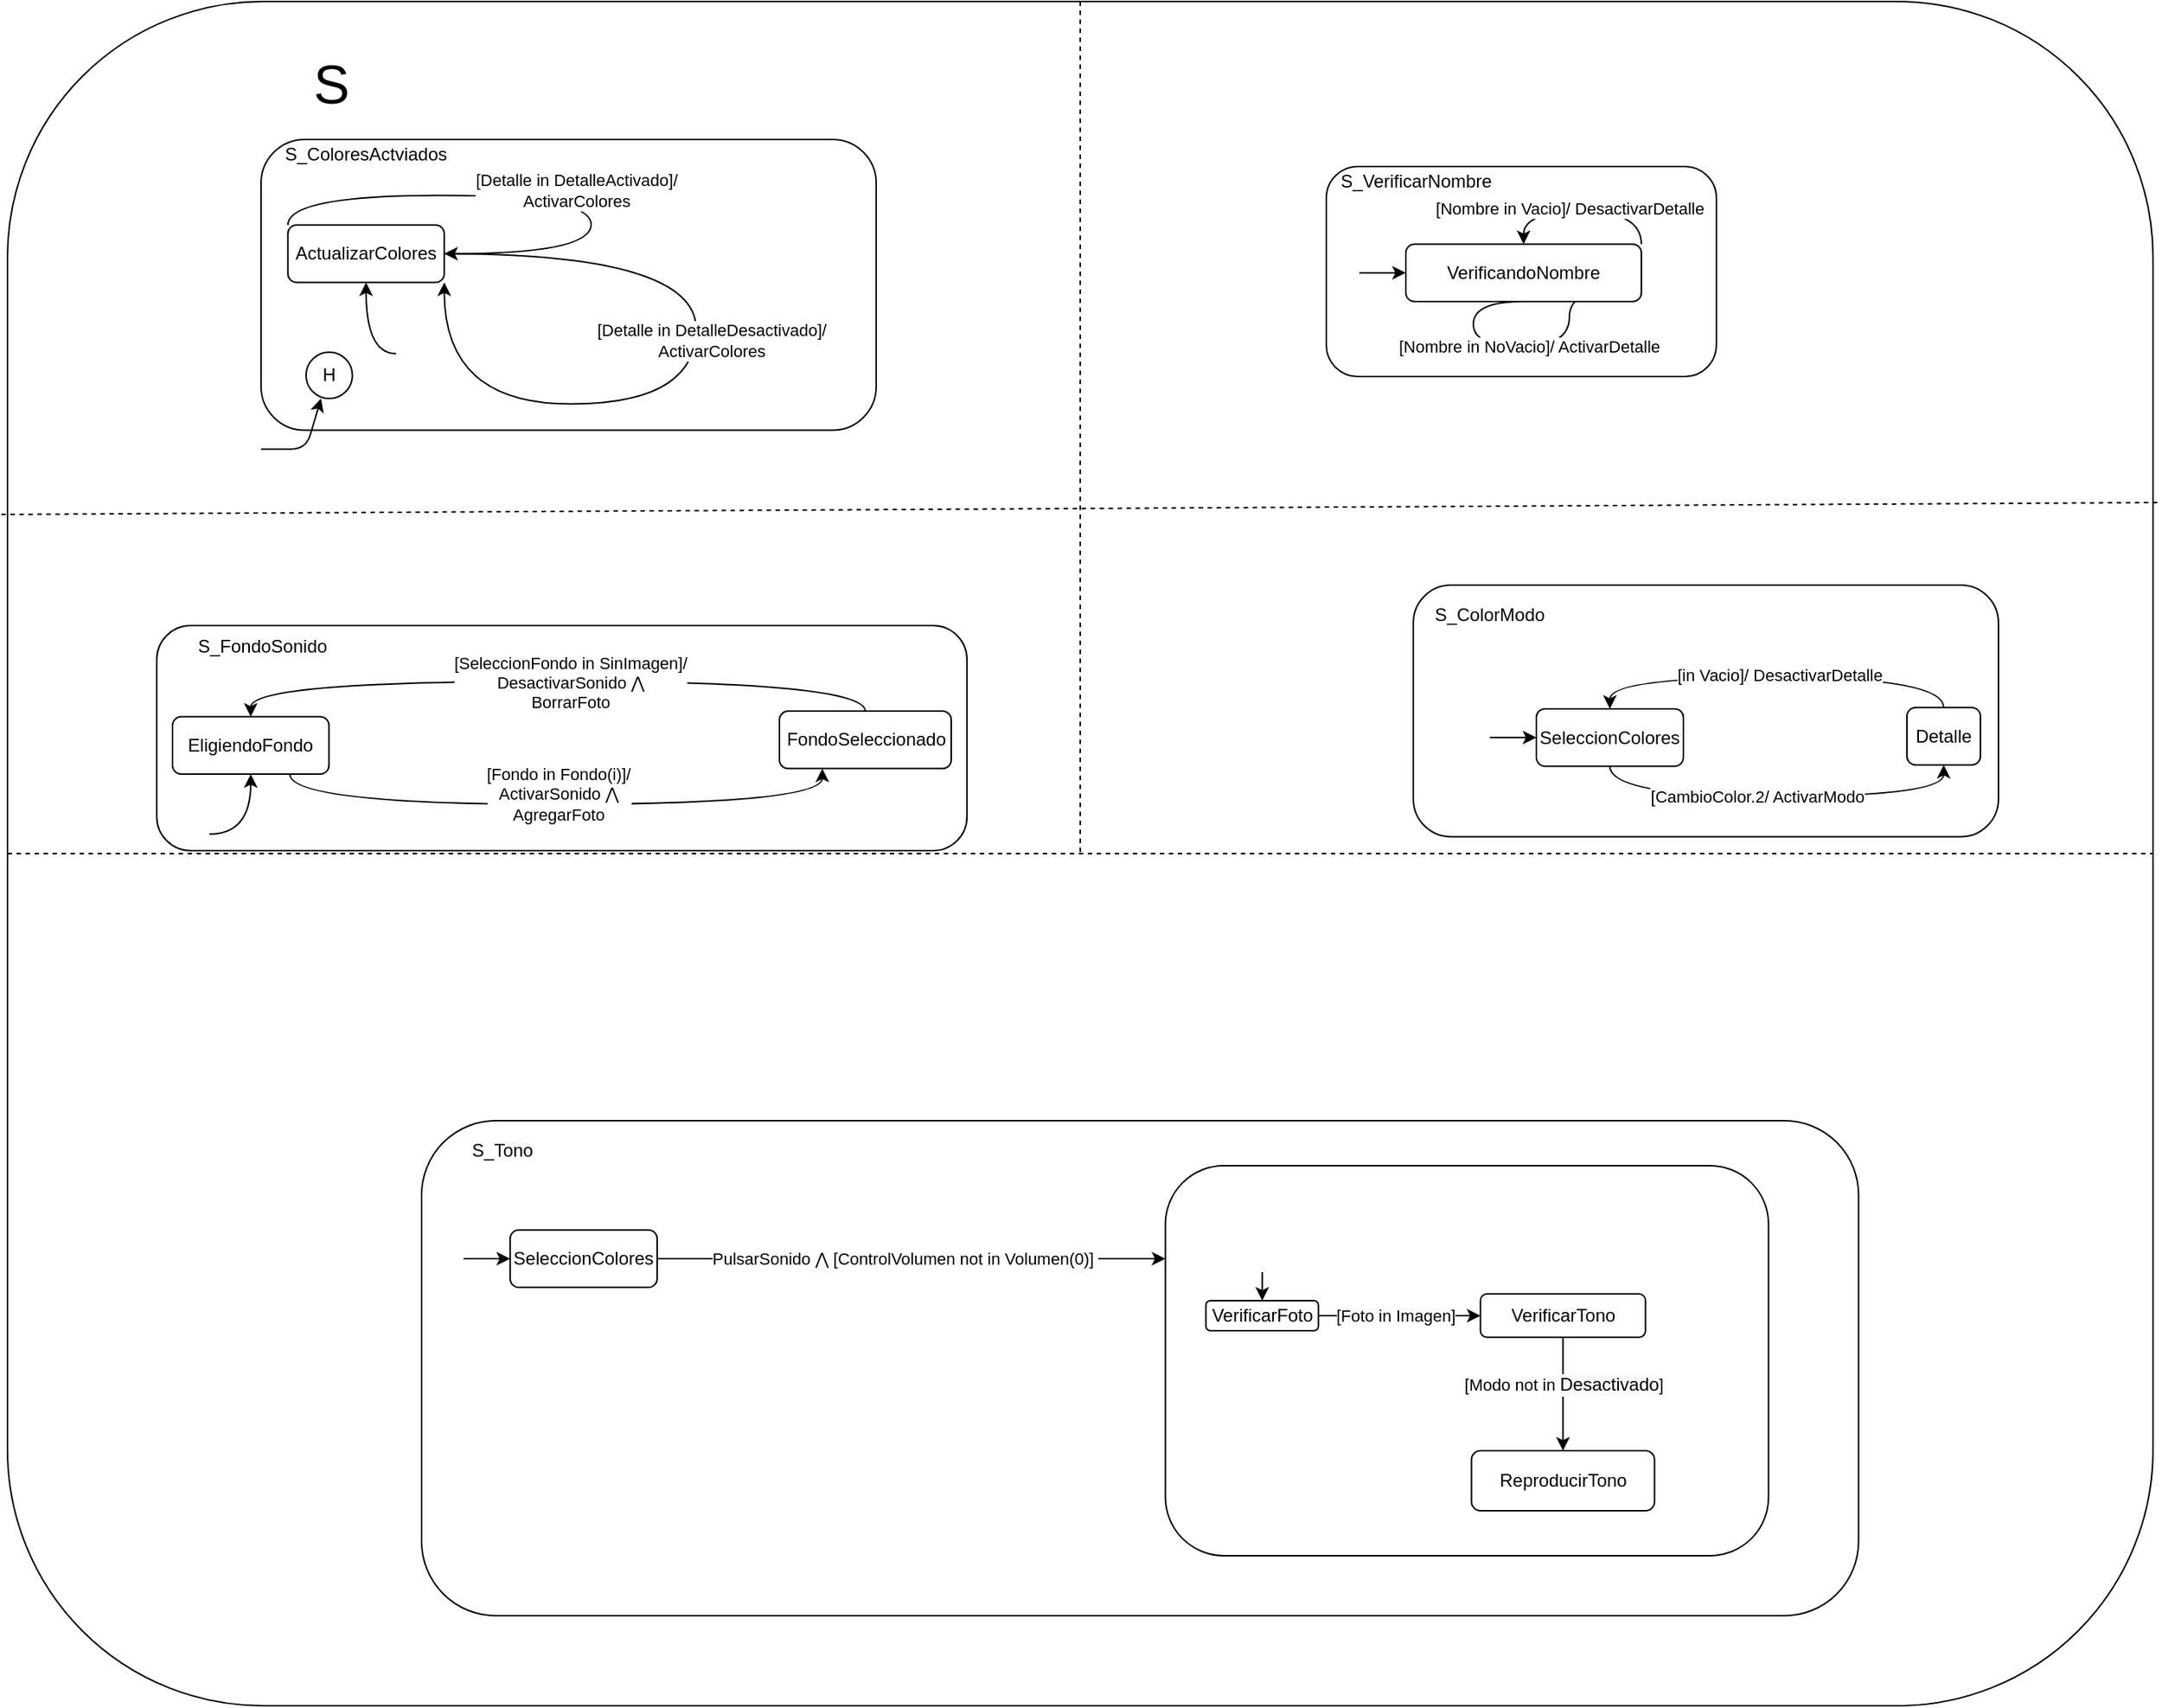 <mxfile version="14.8.1" type="github">
  <diagram id="xd14iFV3Z4DmUot1YnJN" name="Page-1">
    <mxGraphModel dx="3231" dy="576" grid="0" gridSize="10" guides="1" tooltips="1" connect="1" arrows="1" fold="1" page="0" pageScale="1" pageWidth="850" pageHeight="1100" math="0" shadow="0">
      <root>
        <mxCell id="0" />
        <mxCell id="1" parent="0" />
        <mxCell id="ow2gAG_0IgsjDUPVgIFo-1" value="" style="rounded=1;whiteSpace=wrap;html=1;" parent="1" vertex="1">
          <mxGeometry x="-1810" y="204" width="1430" height="1136" as="geometry" />
        </mxCell>
        <mxCell id="ow2gAG_0IgsjDUPVgIFo-58" value="" style="rounded=1;whiteSpace=wrap;html=1;shadow=0;glass=0;sketch=0;strokeColor=#000000;strokeWidth=1;fillColor=#ffffff;gradientColor=none;" parent="1" vertex="1">
          <mxGeometry x="-1534" y="950" width="957.75" height="330" as="geometry" />
        </mxCell>
        <mxCell id="ow2gAG_0IgsjDUPVgIFo-59" value="" style="rounded=1;whiteSpace=wrap;html=1;shadow=0;glass=0;sketch=0;strokeColor=#000000;strokeWidth=1;fillColor=#ffffff;gradientColor=none;" parent="1" vertex="1">
          <mxGeometry x="-873" y="593" width="390" height="167.76" as="geometry" />
        </mxCell>
        <mxCell id="ow2gAG_0IgsjDUPVgIFo-60" value="" style="rounded=1;whiteSpace=wrap;html=1;shadow=0;glass=0;sketch=0;strokeColor=#000000;strokeWidth=1;fillColor=#ffffff;gradientColor=none;" parent="1" vertex="1">
          <mxGeometry x="-931" y="314" width="260" height="140" as="geometry" />
        </mxCell>
        <mxCell id="ow2gAG_0IgsjDUPVgIFo-61" style="edgeStyle=orthogonalEdgeStyle;curved=1;rounded=0;orthogonalLoop=1;jettySize=auto;html=1;" parent="1" source="ow2gAG_0IgsjDUPVgIFo-62" target="ow2gAG_0IgsjDUPVgIFo-65" edge="1">
          <mxGeometry relative="1" as="geometry" />
        </mxCell>
        <mxCell id="ow2gAG_0IgsjDUPVgIFo-62" value="" style="shape=image;html=1;verticalAlign=top;verticalLabelPosition=bottom;labelBackgroundColor=#ffffff;imageAspect=0;aspect=fixed;image=https://cdn4.iconfinder.com/data/icons/essential-app-2/16/record-round-circle-dot-128.png;rounded=1;shadow=0;glass=0;sketch=0;strokeColor=#000000;strokeWidth=1;fillColor=#ffffff;gradientColor=none;" parent="1" vertex="1">
          <mxGeometry x="-927" y="375.86" width="18" height="18" as="geometry" />
        </mxCell>
        <mxCell id="ow2gAG_0IgsjDUPVgIFo-63" style="edgeStyle=orthogonalEdgeStyle;curved=1;rounded=0;orthogonalLoop=1;jettySize=auto;html=1;entryX=1;entryY=0.75;entryDx=0;entryDy=0;exitX=0.5;exitY=1;exitDx=0;exitDy=0;" parent="1" source="ow2gAG_0IgsjDUPVgIFo-65" target="ow2gAG_0IgsjDUPVgIFo-65" edge="1">
          <mxGeometry relative="1" as="geometry">
            <Array as="points">
              <mxPoint x="-833" y="434" />
              <mxPoint x="-769" y="434" />
              <mxPoint x="-769" y="394" />
            </Array>
          </mxGeometry>
        </mxCell>
        <mxCell id="ow2gAG_0IgsjDUPVgIFo-64" value="[Nombre&amp;nbsp;in NoVacio]/ ActivarDetalle" style="edgeLabel;html=1;align=center;verticalAlign=middle;resizable=0;points=[];" parent="ow2gAG_0IgsjDUPVgIFo-63" vertex="1" connectable="0">
          <mxGeometry x="-0.271" y="2" relative="1" as="geometry">
            <mxPoint x="22" y="2" as="offset" />
          </mxGeometry>
        </mxCell>
        <mxCell id="ow2gAG_0IgsjDUPVgIFo-65" value="VerificandoNombre" style="rounded=1;whiteSpace=wrap;html=1;shadow=0;glass=0;sketch=0;strokeColor=#000000;strokeWidth=1;fillColor=#ffffff;gradientColor=none;" parent="1" vertex="1">
          <mxGeometry x="-878" y="365.74" width="157" height="38.25" as="geometry" />
        </mxCell>
        <mxCell id="ow2gAG_0IgsjDUPVgIFo-66" style="edgeStyle=orthogonalEdgeStyle;curved=1;rounded=0;orthogonalLoop=1;jettySize=auto;html=1;entryX=0.5;entryY=0;entryDx=0;entryDy=0;exitX=1;exitY=0;exitDx=0;exitDy=0;" parent="1" source="ow2gAG_0IgsjDUPVgIFo-65" target="ow2gAG_0IgsjDUPVgIFo-65" edge="1">
          <mxGeometry relative="1" as="geometry">
            <Array as="points">
              <mxPoint x="-721" y="366" />
              <mxPoint x="-721" y="344" />
              <mxPoint x="-833" y="344" />
            </Array>
          </mxGeometry>
        </mxCell>
        <mxCell id="ow2gAG_0IgsjDUPVgIFo-67" value="[Nombre in Vacio]/ DesactivarDetalle" style="edgeLabel;html=1;align=center;verticalAlign=middle;resizable=0;points=[];" parent="ow2gAG_0IgsjDUPVgIFo-66" vertex="1" connectable="0">
          <mxGeometry x="-0.162" relative="1" as="geometry">
            <mxPoint x="-19" y="-2" as="offset" />
          </mxGeometry>
        </mxCell>
        <mxCell id="ow2gAG_0IgsjDUPVgIFo-68" value="S_VerificarNombre" style="text;html=1;strokeColor=none;fillColor=none;align=center;verticalAlign=middle;whiteSpace=wrap;rounded=0;shadow=0;glass=0;sketch=0;" parent="1" vertex="1">
          <mxGeometry x="-891" y="314" width="40" height="20" as="geometry" />
        </mxCell>
        <mxCell id="ow2gAG_0IgsjDUPVgIFo-79" value="" style="rounded=1;whiteSpace=wrap;html=1;shadow=0;glass=0;sketch=0;strokeColor=#000000;strokeWidth=1;fillColor=#ffffff;gradientColor=none;" parent="1" vertex="1">
          <mxGeometry x="-1710.5" y="620" width="540" height="150" as="geometry" />
        </mxCell>
        <mxCell id="ow2gAG_0IgsjDUPVgIFo-80" style="edgeStyle=orthogonalEdgeStyle;curved=1;rounded=0;orthogonalLoop=1;jettySize=auto;html=1;entryX=0.5;entryY=1;entryDx=0;entryDy=0;exitX=1;exitY=0.5;exitDx=0;exitDy=0;" parent="1" source="ow2gAG_0IgsjDUPVgIFo-81" target="ow2gAG_0IgsjDUPVgIFo-82" edge="1">
          <mxGeometry relative="1" as="geometry">
            <Array as="points">
              <mxPoint x="-1647.5" y="759" />
            </Array>
          </mxGeometry>
        </mxCell>
        <mxCell id="ow2gAG_0IgsjDUPVgIFo-81" value="" style="shape=image;html=1;verticalAlign=top;verticalLabelPosition=bottom;labelBackgroundColor=#ffffff;imageAspect=0;aspect=fixed;image=https://cdn4.iconfinder.com/data/icons/essential-app-2/16/record-round-circle-dot-128.png;rounded=1;shadow=0;glass=0;sketch=0;strokeColor=#000000;strokeWidth=1;fillColor=#ffffff;gradientColor=none;" parent="1" vertex="1">
          <mxGeometry x="-1693.5" y="750" width="18" height="18" as="geometry" />
        </mxCell>
        <mxCell id="ow2gAG_0IgsjDUPVgIFo-82" value="EligiendoFondo" style="rounded=1;whiteSpace=wrap;html=1;shadow=0;glass=0;sketch=0;strokeColor=#000000;strokeWidth=1;fillColor=#ffffff;gradientColor=none;" parent="1" vertex="1">
          <mxGeometry x="-1700" y="680.75" width="104.25" height="38.25" as="geometry" />
        </mxCell>
        <mxCell id="ow2gAG_0IgsjDUPVgIFo-83" value="S_FondoSonido" style="text;html=1;strokeColor=none;fillColor=none;align=center;verticalAlign=middle;whiteSpace=wrap;rounded=0;shadow=0;glass=0;sketch=0;" parent="1" vertex="1">
          <mxGeometry x="-1660.5" y="623.75" width="40" height="20" as="geometry" />
        </mxCell>
        <mxCell id="ow2gAG_0IgsjDUPVgIFo-84" style="edgeStyle=orthogonalEdgeStyle;curved=1;rounded=0;orthogonalLoop=1;jettySize=auto;html=1;entryX=0.5;entryY=0;entryDx=0;entryDy=0;exitX=0.5;exitY=0;exitDx=0;exitDy=0;" parent="1" source="ow2gAG_0IgsjDUPVgIFo-86" target="ow2gAG_0IgsjDUPVgIFo-82" edge="1">
          <mxGeometry relative="1" as="geometry" />
        </mxCell>
        <mxCell id="ow2gAG_0IgsjDUPVgIFo-85" value="[SeleccionFondo in SinImagen]/&lt;br&gt;DesactivarSonido ⋀&lt;br&gt;BorrarFoto" style="edgeLabel;html=1;align=center;verticalAlign=middle;resizable=0;points=[];" parent="ow2gAG_0IgsjDUPVgIFo-84" vertex="1" connectable="0">
          <mxGeometry x="-0.108" y="1" relative="1" as="geometry">
            <mxPoint x="-15" as="offset" />
          </mxGeometry>
        </mxCell>
        <mxCell id="ow2gAG_0IgsjDUPVgIFo-86" value="FondoSeleccionado" style="rounded=1;whiteSpace=wrap;html=1;shadow=0;glass=0;sketch=0;strokeColor=#000000;strokeWidth=1;fillColor=#ffffff;gradientColor=none;" parent="1" vertex="1">
          <mxGeometry x="-1295.5" y="677.05" width="114.5" height="38.25" as="geometry" />
        </mxCell>
        <mxCell id="ow2gAG_0IgsjDUPVgIFo-87" style="edgeStyle=orthogonalEdgeStyle;curved=1;rounded=0;orthogonalLoop=1;jettySize=auto;html=1;entryX=0.25;entryY=1;entryDx=0;entryDy=0;exitX=0.75;exitY=1;exitDx=0;exitDy=0;" parent="1" source="ow2gAG_0IgsjDUPVgIFo-82" target="ow2gAG_0IgsjDUPVgIFo-86" edge="1">
          <mxGeometry relative="1" as="geometry">
            <mxPoint x="-1539.13" y="699.862" as="sourcePoint" />
          </mxGeometry>
        </mxCell>
        <mxCell id="ow2gAG_0IgsjDUPVgIFo-88" value="[Fondo in Fondo(i)]/&lt;br&gt;&lt;span id=&quot;docs-internal-guid-8772f5fa-7fff-3052-a0d8-ee5ba60bb537&quot;&gt;&lt;span style=&quot;background-color: transparent ; vertical-align: baseline&quot;&gt;ActivarSonido ⋀&lt;br&gt;AgregarFoto&lt;br&gt;&lt;span style=&quot;color: rgba(0 , 0 , 0 , 0) ; font-family: monospace ; font-size: 0px ; background-color: rgb(248 , 249 , 250)&quot;&gt;3CmxGraphModel%3E%3Croot%3E%3CmxCell%20id%3D%220%22%2F%3E%3CmxCell%20id%3D%221%22%20parent%3D%220%22%2F%3E%3CmxCell%20id%3D%222%22%20value%3D%22Fondo(i)%22%20style%3D%22rounded%3D1%3BwhiteSpace%3Dwrap%3Bhtml%3D1%3Bshadow%3D0%3Bglass%3D0%3Bsketch%3D0%3BstrokeColor%3D%23000000%3BstrokeWidth%3D1%3BfillColor%3D%23ffffff%3BgradientColor%3Dnone%3B%22%20vertex%3D%221%22%20parent%3D%221%22%3E%3CmxGeometry%20x%3D%221100%22%20y%3D%22904.25%22%20width%3D%2290%22%20height%3D%2221.5%22%20as%3D%22geometry%22%2F%3E%3C%2FmxCell%3E%3C%2Froot%3E%3C%2FmxGraphModel%3E&lt;/span&gt;&lt;br&gt;&lt;/span&gt;&lt;/span&gt;" style="edgeLabel;html=1;align=center;verticalAlign=middle;resizable=0;points=[];" parent="ow2gAG_0IgsjDUPVgIFo-87" vertex="1" connectable="0">
          <mxGeometry x="0.207" relative="1" as="geometry">
            <mxPoint x="-42" as="offset" />
          </mxGeometry>
        </mxCell>
        <mxCell id="ow2gAG_0IgsjDUPVgIFo-89" value="S_ColorModo" style="text;html=1;strokeColor=none;fillColor=none;align=center;verticalAlign=middle;whiteSpace=wrap;rounded=0;shadow=0;glass=0;sketch=0;" parent="1" vertex="1">
          <mxGeometry x="-842" y="603" width="40" height="20" as="geometry" />
        </mxCell>
        <mxCell id="ow2gAG_0IgsjDUPVgIFo-90" style="edgeStyle=orthogonalEdgeStyle;curved=1;rounded=0;orthogonalLoop=1;jettySize=auto;html=1;" parent="1" source="ow2gAG_0IgsjDUPVgIFo-91" target="ow2gAG_0IgsjDUPVgIFo-94" edge="1">
          <mxGeometry relative="1" as="geometry" />
        </mxCell>
        <mxCell id="ow2gAG_0IgsjDUPVgIFo-91" value="" style="shape=image;html=1;verticalAlign=top;verticalLabelPosition=bottom;labelBackgroundColor=#ffffff;imageAspect=0;aspect=fixed;image=https://cdn4.iconfinder.com/data/icons/essential-app-2/16/record-round-circle-dot-128.png;rounded=1;shadow=0;glass=0;sketch=0;strokeColor=#000000;strokeWidth=1;fillColor=#ffffff;gradientColor=none;" parent="1" vertex="1">
          <mxGeometry x="-840" y="685.6" width="18" height="18" as="geometry" />
        </mxCell>
        <mxCell id="ow2gAG_0IgsjDUPVgIFo-92" style="edgeStyle=orthogonalEdgeStyle;curved=1;rounded=0;orthogonalLoop=1;jettySize=auto;html=1;entryX=0.5;entryY=1;entryDx=0;entryDy=0;exitX=0.5;exitY=1;exitDx=0;exitDy=0;" parent="1" source="ow2gAG_0IgsjDUPVgIFo-94" target="ow2gAG_0IgsjDUPVgIFo-97" edge="1">
          <mxGeometry relative="1" as="geometry" />
        </mxCell>
        <mxCell id="ow2gAG_0IgsjDUPVgIFo-93" value="[CambioColor.2/ ActivarModo" style="edgeLabel;html=1;align=center;verticalAlign=middle;resizable=0;points=[];" parent="ow2gAG_0IgsjDUPVgIFo-92" vertex="1" connectable="0">
          <mxGeometry x="-0.271" y="2" relative="1" as="geometry">
            <mxPoint x="22" y="2" as="offset" />
          </mxGeometry>
        </mxCell>
        <mxCell id="ow2gAG_0IgsjDUPVgIFo-94" value="SeleccionColores" style="rounded=1;whiteSpace=wrap;html=1;shadow=0;glass=0;sketch=0;strokeColor=#000000;strokeWidth=1;fillColor=#ffffff;gradientColor=none;" parent="1" vertex="1">
          <mxGeometry x="-791" y="675.48" width="98" height="38.25" as="geometry" />
        </mxCell>
        <mxCell id="ow2gAG_0IgsjDUPVgIFo-95" style="edgeStyle=orthogonalEdgeStyle;curved=1;rounded=0;orthogonalLoop=1;jettySize=auto;html=1;entryX=0.5;entryY=0;entryDx=0;entryDy=0;exitX=0.5;exitY=0;exitDx=0;exitDy=0;" parent="1" source="ow2gAG_0IgsjDUPVgIFo-97" target="ow2gAG_0IgsjDUPVgIFo-94" edge="1">
          <mxGeometry relative="1" as="geometry" />
        </mxCell>
        <mxCell id="ow2gAG_0IgsjDUPVgIFo-96" value="[in Vacio]/ DesactivarDetalle" style="edgeLabel;html=1;align=center;verticalAlign=middle;resizable=0;points=[];" parent="ow2gAG_0IgsjDUPVgIFo-95" vertex="1" connectable="0">
          <mxGeometry x="-0.162" relative="1" as="geometry">
            <mxPoint x="-19" y="-2" as="offset" />
          </mxGeometry>
        </mxCell>
        <mxCell id="ow2gAG_0IgsjDUPVgIFo-97" value="Detalle" style="rounded=1;whiteSpace=wrap;html=1;shadow=0;glass=0;sketch=0;strokeColor=#000000;strokeWidth=1;fillColor=#ffffff;gradientColor=none;" parent="1" vertex="1">
          <mxGeometry x="-544" y="674.62" width="49" height="38.25" as="geometry" />
        </mxCell>
        <mxCell id="ow2gAG_0IgsjDUPVgIFo-98" style="edgeStyle=orthogonalEdgeStyle;curved=1;rounded=0;orthogonalLoop=1;jettySize=auto;html=1;" parent="1" source="ow2gAG_0IgsjDUPVgIFo-99" target="ow2gAG_0IgsjDUPVgIFo-102" edge="1">
          <mxGeometry relative="1" as="geometry" />
        </mxCell>
        <mxCell id="ow2gAG_0IgsjDUPVgIFo-99" value="" style="shape=image;html=1;verticalAlign=top;verticalLabelPosition=bottom;labelBackgroundColor=#ffffff;imageAspect=0;aspect=fixed;image=https://cdn4.iconfinder.com/data/icons/essential-app-2/16/record-round-circle-dot-128.png;rounded=1;shadow=0;glass=0;sketch=0;strokeColor=#000000;strokeWidth=1;fillColor=#ffffff;gradientColor=none;" parent="1" vertex="1">
          <mxGeometry x="-1524" y="1033" width="18" height="18" as="geometry" />
        </mxCell>
        <mxCell id="ow2gAG_0IgsjDUPVgIFo-100" style="edgeStyle=orthogonalEdgeStyle;curved=1;rounded=0;orthogonalLoop=1;jettySize=auto;html=1;exitX=1;exitY=0.5;exitDx=0;exitDy=0;" parent="1" source="ow2gAG_0IgsjDUPVgIFo-102" edge="1">
          <mxGeometry relative="1" as="geometry">
            <mxPoint x="-1038.25" y="1042" as="targetPoint" />
          </mxGeometry>
        </mxCell>
        <mxCell id="ow2gAG_0IgsjDUPVgIFo-101" value="PulsarSonido ⋀ [ControlVolumen not in Volumen(0)]&amp;nbsp;&lt;br&gt;" style="edgeLabel;html=1;align=center;verticalAlign=middle;resizable=0;points=[];" parent="ow2gAG_0IgsjDUPVgIFo-100" vertex="1" connectable="0">
          <mxGeometry x="-0.271" y="2" relative="1" as="geometry">
            <mxPoint x="41" y="2" as="offset" />
          </mxGeometry>
        </mxCell>
        <mxCell id="ow2gAG_0IgsjDUPVgIFo-102" value="SeleccionColores" style="rounded=1;whiteSpace=wrap;html=1;shadow=0;glass=0;sketch=0;strokeColor=#000000;strokeWidth=1;fillColor=#ffffff;gradientColor=none;" parent="1" vertex="1">
          <mxGeometry x="-1475" y="1022.88" width="98" height="38.25" as="geometry" />
        </mxCell>
        <mxCell id="ow2gAG_0IgsjDUPVgIFo-103" value="" style="rounded=1;whiteSpace=wrap;html=1;shadow=0;glass=0;sketch=0;strokeColor=#000000;strokeWidth=1;fillColor=#ffffff;gradientColor=none;" parent="1" vertex="1">
          <mxGeometry x="-1038.25" y="980" width="402" height="260" as="geometry" />
        </mxCell>
        <mxCell id="ow2gAG_0IgsjDUPVgIFo-104" style="edgeStyle=orthogonalEdgeStyle;curved=1;rounded=0;orthogonalLoop=1;jettySize=auto;html=1;entryX=0;entryY=0.5;entryDx=0;entryDy=0;" parent="1" source="ow2gAG_0IgsjDUPVgIFo-106" target="ow2gAG_0IgsjDUPVgIFo-111" edge="1">
          <mxGeometry relative="1" as="geometry" />
        </mxCell>
        <mxCell id="ow2gAG_0IgsjDUPVgIFo-105" value="[Foto in Imagen]" style="edgeLabel;html=1;align=center;verticalAlign=middle;resizable=0;points=[];" parent="ow2gAG_0IgsjDUPVgIFo-104" vertex="1" connectable="0">
          <mxGeometry x="-0.378" y="-1" relative="1" as="geometry">
            <mxPoint x="17" y="-1" as="offset" />
          </mxGeometry>
        </mxCell>
        <mxCell id="ow2gAG_0IgsjDUPVgIFo-106" value="VerificarFoto" style="rounded=1;whiteSpace=wrap;html=1;shadow=0;glass=0;sketch=0;strokeColor=#000000;strokeWidth=1;fillColor=#ffffff;gradientColor=none;" parent="1" vertex="1">
          <mxGeometry x="-1011.25" y="1070" width="75" height="20" as="geometry" />
        </mxCell>
        <mxCell id="ow2gAG_0IgsjDUPVgIFo-107" value="" style="edgeStyle=orthogonalEdgeStyle;curved=1;rounded=0;orthogonalLoop=1;jettySize=auto;html=1;" parent="1" source="ow2gAG_0IgsjDUPVgIFo-108" target="ow2gAG_0IgsjDUPVgIFo-106" edge="1">
          <mxGeometry relative="1" as="geometry" />
        </mxCell>
        <mxCell id="ow2gAG_0IgsjDUPVgIFo-108" value="" style="shape=image;html=1;verticalAlign=top;verticalLabelPosition=bottom;labelBackgroundColor=#ffffff;imageAspect=0;aspect=fixed;image=https://cdn4.iconfinder.com/data/icons/essential-app-2/16/record-round-circle-dot-128.png;rounded=1;shadow=0;glass=0;sketch=0;strokeColor=#000000;strokeWidth=1;fillColor=#ffffff;gradientColor=none;" parent="1" vertex="1">
          <mxGeometry x="-982.75" y="1033" width="18" height="18" as="geometry" />
        </mxCell>
        <mxCell id="ow2gAG_0IgsjDUPVgIFo-109" style="edgeStyle=orthogonalEdgeStyle;curved=1;rounded=0;orthogonalLoop=1;jettySize=auto;html=1;entryX=0.5;entryY=0;entryDx=0;entryDy=0;" parent="1" source="ow2gAG_0IgsjDUPVgIFo-111" target="ow2gAG_0IgsjDUPVgIFo-112" edge="1">
          <mxGeometry relative="1" as="geometry" />
        </mxCell>
        <mxCell id="ow2gAG_0IgsjDUPVgIFo-110" value="[Modo not in&amp;nbsp;&lt;span style=&quot;font-size: 12px ; background-color: rgb(248 , 249 , 250)&quot;&gt;Desactivado&lt;/span&gt;]" style="edgeLabel;html=1;align=center;verticalAlign=middle;resizable=0;points=[];" parent="ow2gAG_0IgsjDUPVgIFo-109" vertex="1" connectable="0">
          <mxGeometry x="-0.168" relative="1" as="geometry">
            <mxPoint as="offset" />
          </mxGeometry>
        </mxCell>
        <mxCell id="ow2gAG_0IgsjDUPVgIFo-111" value="VerificarTono" style="rounded=1;whiteSpace=wrap;html=1;shadow=0;glass=0;sketch=0;strokeColor=#000000;strokeWidth=1;fillColor=#ffffff;gradientColor=none;" parent="1" vertex="1">
          <mxGeometry x="-828.25" y="1065.56" width="110" height="28.87" as="geometry" />
        </mxCell>
        <mxCell id="ow2gAG_0IgsjDUPVgIFo-112" value="ReproducirTono" style="rounded=1;whiteSpace=wrap;html=1;shadow=0;glass=0;sketch=0;strokeColor=#000000;strokeWidth=1;fillColor=#ffffff;gradientColor=none;" parent="1" vertex="1">
          <mxGeometry x="-834.25" y="1170" width="122" height="40" as="geometry" />
        </mxCell>
        <mxCell id="ow2gAG_0IgsjDUPVgIFo-113" value="S_Tono" style="text;html=1;strokeColor=none;fillColor=none;align=center;verticalAlign=middle;whiteSpace=wrap;rounded=0;shadow=0;glass=0;sketch=0;" parent="1" vertex="1">
          <mxGeometry x="-1500" y="960" width="40" height="20" as="geometry" />
        </mxCell>
        <mxCell id="ow2gAG_0IgsjDUPVgIFo-118" value="" style="endArrow=none;dashed=1;html=1;entryX=1;entryY=0.5;entryDx=0;entryDy=0;exitX=0;exitY=0.5;exitDx=0;exitDy=0;" parent="1" source="ow2gAG_0IgsjDUPVgIFo-1" target="ow2gAG_0IgsjDUPVgIFo-1" edge="1">
          <mxGeometry width="50" height="50" relative="1" as="geometry">
            <mxPoint x="-900" y="1040" as="sourcePoint" />
            <mxPoint x="-850" y="990" as="targetPoint" />
          </mxGeometry>
        </mxCell>
        <mxCell id="ow2gAG_0IgsjDUPVgIFo-119" value="" style="endArrow=none;dashed=1;html=1;exitX=0.5;exitY=0;exitDx=0;exitDy=0;" parent="1" source="ow2gAG_0IgsjDUPVgIFo-1" edge="1">
          <mxGeometry width="50" height="50" relative="1" as="geometry">
            <mxPoint x="-1290.0" y="390.0" as="sourcePoint" />
            <mxPoint x="-1095" y="772" as="targetPoint" />
          </mxGeometry>
        </mxCell>
        <mxCell id="ow2gAG_0IgsjDUPVgIFo-120" value="" style="endArrow=none;dashed=1;html=1;exitX=1.002;exitY=0.294;exitDx=0;exitDy=0;entryX=-0.003;entryY=0.301;entryDx=0;entryDy=0;entryPerimeter=0;exitPerimeter=0;" parent="1" source="ow2gAG_0IgsjDUPVgIFo-1" target="ow2gAG_0IgsjDUPVgIFo-1" edge="1">
          <mxGeometry width="50" height="50" relative="1" as="geometry">
            <mxPoint x="-1085" y="320" as="sourcePoint" />
            <mxPoint x="-1085" y="959" as="targetPoint" />
          </mxGeometry>
        </mxCell>
        <mxCell id="-3oenE4ugL9oatwC_BDJ-202" value="&lt;font style=&quot;font-size: 36px&quot;&gt;S&lt;/font&gt;" style="text;html=1;strokeColor=none;fillColor=none;align=center;verticalAlign=middle;whiteSpace=wrap;rounded=0;" vertex="1" parent="1">
          <mxGeometry x="-1693.5" y="226" width="197.5" height="66" as="geometry" />
        </mxCell>
        <mxCell id="-3oenE4ugL9oatwC_BDJ-203" value="" style="rounded=1;whiteSpace=wrap;html=1;shadow=0;glass=0;sketch=0;strokeColor=#000000;strokeWidth=1;fillColor=#ffffff;gradientColor=none;" vertex="1" parent="1">
          <mxGeometry x="-1641" y="296" width="410" height="193.75" as="geometry" />
        </mxCell>
        <mxCell id="-3oenE4ugL9oatwC_BDJ-204" style="edgeStyle=orthogonalEdgeStyle;curved=1;rounded=0;orthogonalLoop=1;jettySize=auto;html=1;entryX=0.5;entryY=1;entryDx=0;entryDy=0;exitX=0;exitY=0.5;exitDx=0;exitDy=0;" edge="1" parent="1" source="-3oenE4ugL9oatwC_BDJ-205" target="-3oenE4ugL9oatwC_BDJ-206">
          <mxGeometry relative="1" as="geometry" />
        </mxCell>
        <mxCell id="-3oenE4ugL9oatwC_BDJ-205" value="" style="shape=image;html=1;verticalAlign=top;verticalLabelPosition=bottom;labelBackgroundColor=#ffffff;imageAspect=0;aspect=fixed;image=https://cdn4.iconfinder.com/data/icons/essential-app-2/16/record-round-circle-dot-128.png;rounded=1;shadow=0;glass=0;sketch=0;strokeColor=#000000;strokeWidth=1;fillColor=#ffffff;gradientColor=none;" vertex="1" parent="1">
          <mxGeometry x="-1551" y="429.74" width="18" height="18" as="geometry" />
        </mxCell>
        <mxCell id="-3oenE4ugL9oatwC_BDJ-206" value="ActualizarColores" style="rounded=1;whiteSpace=wrap;html=1;shadow=0;glass=0;sketch=0;strokeColor=#000000;strokeWidth=1;fillColor=#ffffff;gradientColor=none;" vertex="1" parent="1">
          <mxGeometry x="-1623.13" y="353" width="104.25" height="38.25" as="geometry" />
        </mxCell>
        <mxCell id="-3oenE4ugL9oatwC_BDJ-207" value="S_ColoresActviados" style="text;html=1;strokeColor=none;fillColor=none;align=center;verticalAlign=middle;whiteSpace=wrap;rounded=0;shadow=0;glass=0;sketch=0;" vertex="1" parent="1">
          <mxGeometry x="-1591" y="296" width="40" height="20" as="geometry" />
        </mxCell>
        <mxCell id="-3oenE4ugL9oatwC_BDJ-208" value="H" style="ellipse;whiteSpace=wrap;html=1;aspect=fixed;rounded=0;shadow=0;glass=0;sketch=0;strokeColor=#000000;strokeWidth=1;fillColor=#ffffff;gradientColor=none;" vertex="1" parent="1">
          <mxGeometry x="-1611" y="437.75" width="30.87" height="30.87" as="geometry" />
        </mxCell>
        <mxCell id="-3oenE4ugL9oatwC_BDJ-209" value="" style="endArrow=classic;html=1;" edge="1" parent="1">
          <mxGeometry width="50" height="50" relative="1" as="geometry">
            <mxPoint x="-1641" y="502.37" as="sourcePoint" />
            <mxPoint x="-1601" y="468.62" as="targetPoint" />
            <Array as="points">
              <mxPoint x="-1611" y="502.37" />
            </Array>
          </mxGeometry>
        </mxCell>
        <mxCell id="-3oenE4ugL9oatwC_BDJ-210" style="edgeStyle=orthogonalEdgeStyle;curved=1;rounded=0;orthogonalLoop=1;jettySize=auto;html=1;entryX=1;entryY=0.5;entryDx=0;entryDy=0;exitX=0;exitY=0;exitDx=0;exitDy=0;" edge="1" parent="1" source="-3oenE4ugL9oatwC_BDJ-206" target="-3oenE4ugL9oatwC_BDJ-206">
          <mxGeometry relative="1" as="geometry">
            <Array as="points">
              <mxPoint x="-1623" y="333.25" />
              <mxPoint x="-1421" y="333.25" />
              <mxPoint x="-1421" y="372.25" />
            </Array>
          </mxGeometry>
        </mxCell>
        <mxCell id="-3oenE4ugL9oatwC_BDJ-211" value="[Detalle in DetalleActivado]/&lt;br&gt;ActivarColores" style="edgeLabel;html=1;align=center;verticalAlign=middle;resizable=0;points=[];" vertex="1" connectable="0" parent="-3oenE4ugL9oatwC_BDJ-210">
          <mxGeometry x="0.01" y="-1" relative="1" as="geometry">
            <mxPoint x="31" y="-5" as="offset" />
          </mxGeometry>
        </mxCell>
        <mxCell id="-3oenE4ugL9oatwC_BDJ-212" style="edgeStyle=orthogonalEdgeStyle;curved=1;rounded=0;orthogonalLoop=1;jettySize=auto;html=1;entryX=1;entryY=1;entryDx=0;entryDy=0;exitX=1;exitY=0.5;exitDx=0;exitDy=0;" edge="1" parent="1" source="-3oenE4ugL9oatwC_BDJ-206" target="-3oenE4ugL9oatwC_BDJ-206">
          <mxGeometry relative="1" as="geometry">
            <Array as="points">
              <mxPoint x="-1351" y="372.25" />
              <mxPoint x="-1351" y="472.25" />
              <mxPoint x="-1519" y="472.25" />
            </Array>
          </mxGeometry>
        </mxCell>
        <mxCell id="-3oenE4ugL9oatwC_BDJ-213" value="[Detalle in DetalleDesactivado]/&lt;br&gt;ActivarColores" style="edgeLabel;html=1;align=center;verticalAlign=middle;resizable=0;points=[];" vertex="1" connectable="0" parent="-3oenE4ugL9oatwC_BDJ-212">
          <mxGeometry x="0.234" relative="1" as="geometry">
            <mxPoint x="61" y="-43" as="offset" />
          </mxGeometry>
        </mxCell>
      </root>
    </mxGraphModel>
  </diagram>
</mxfile>
